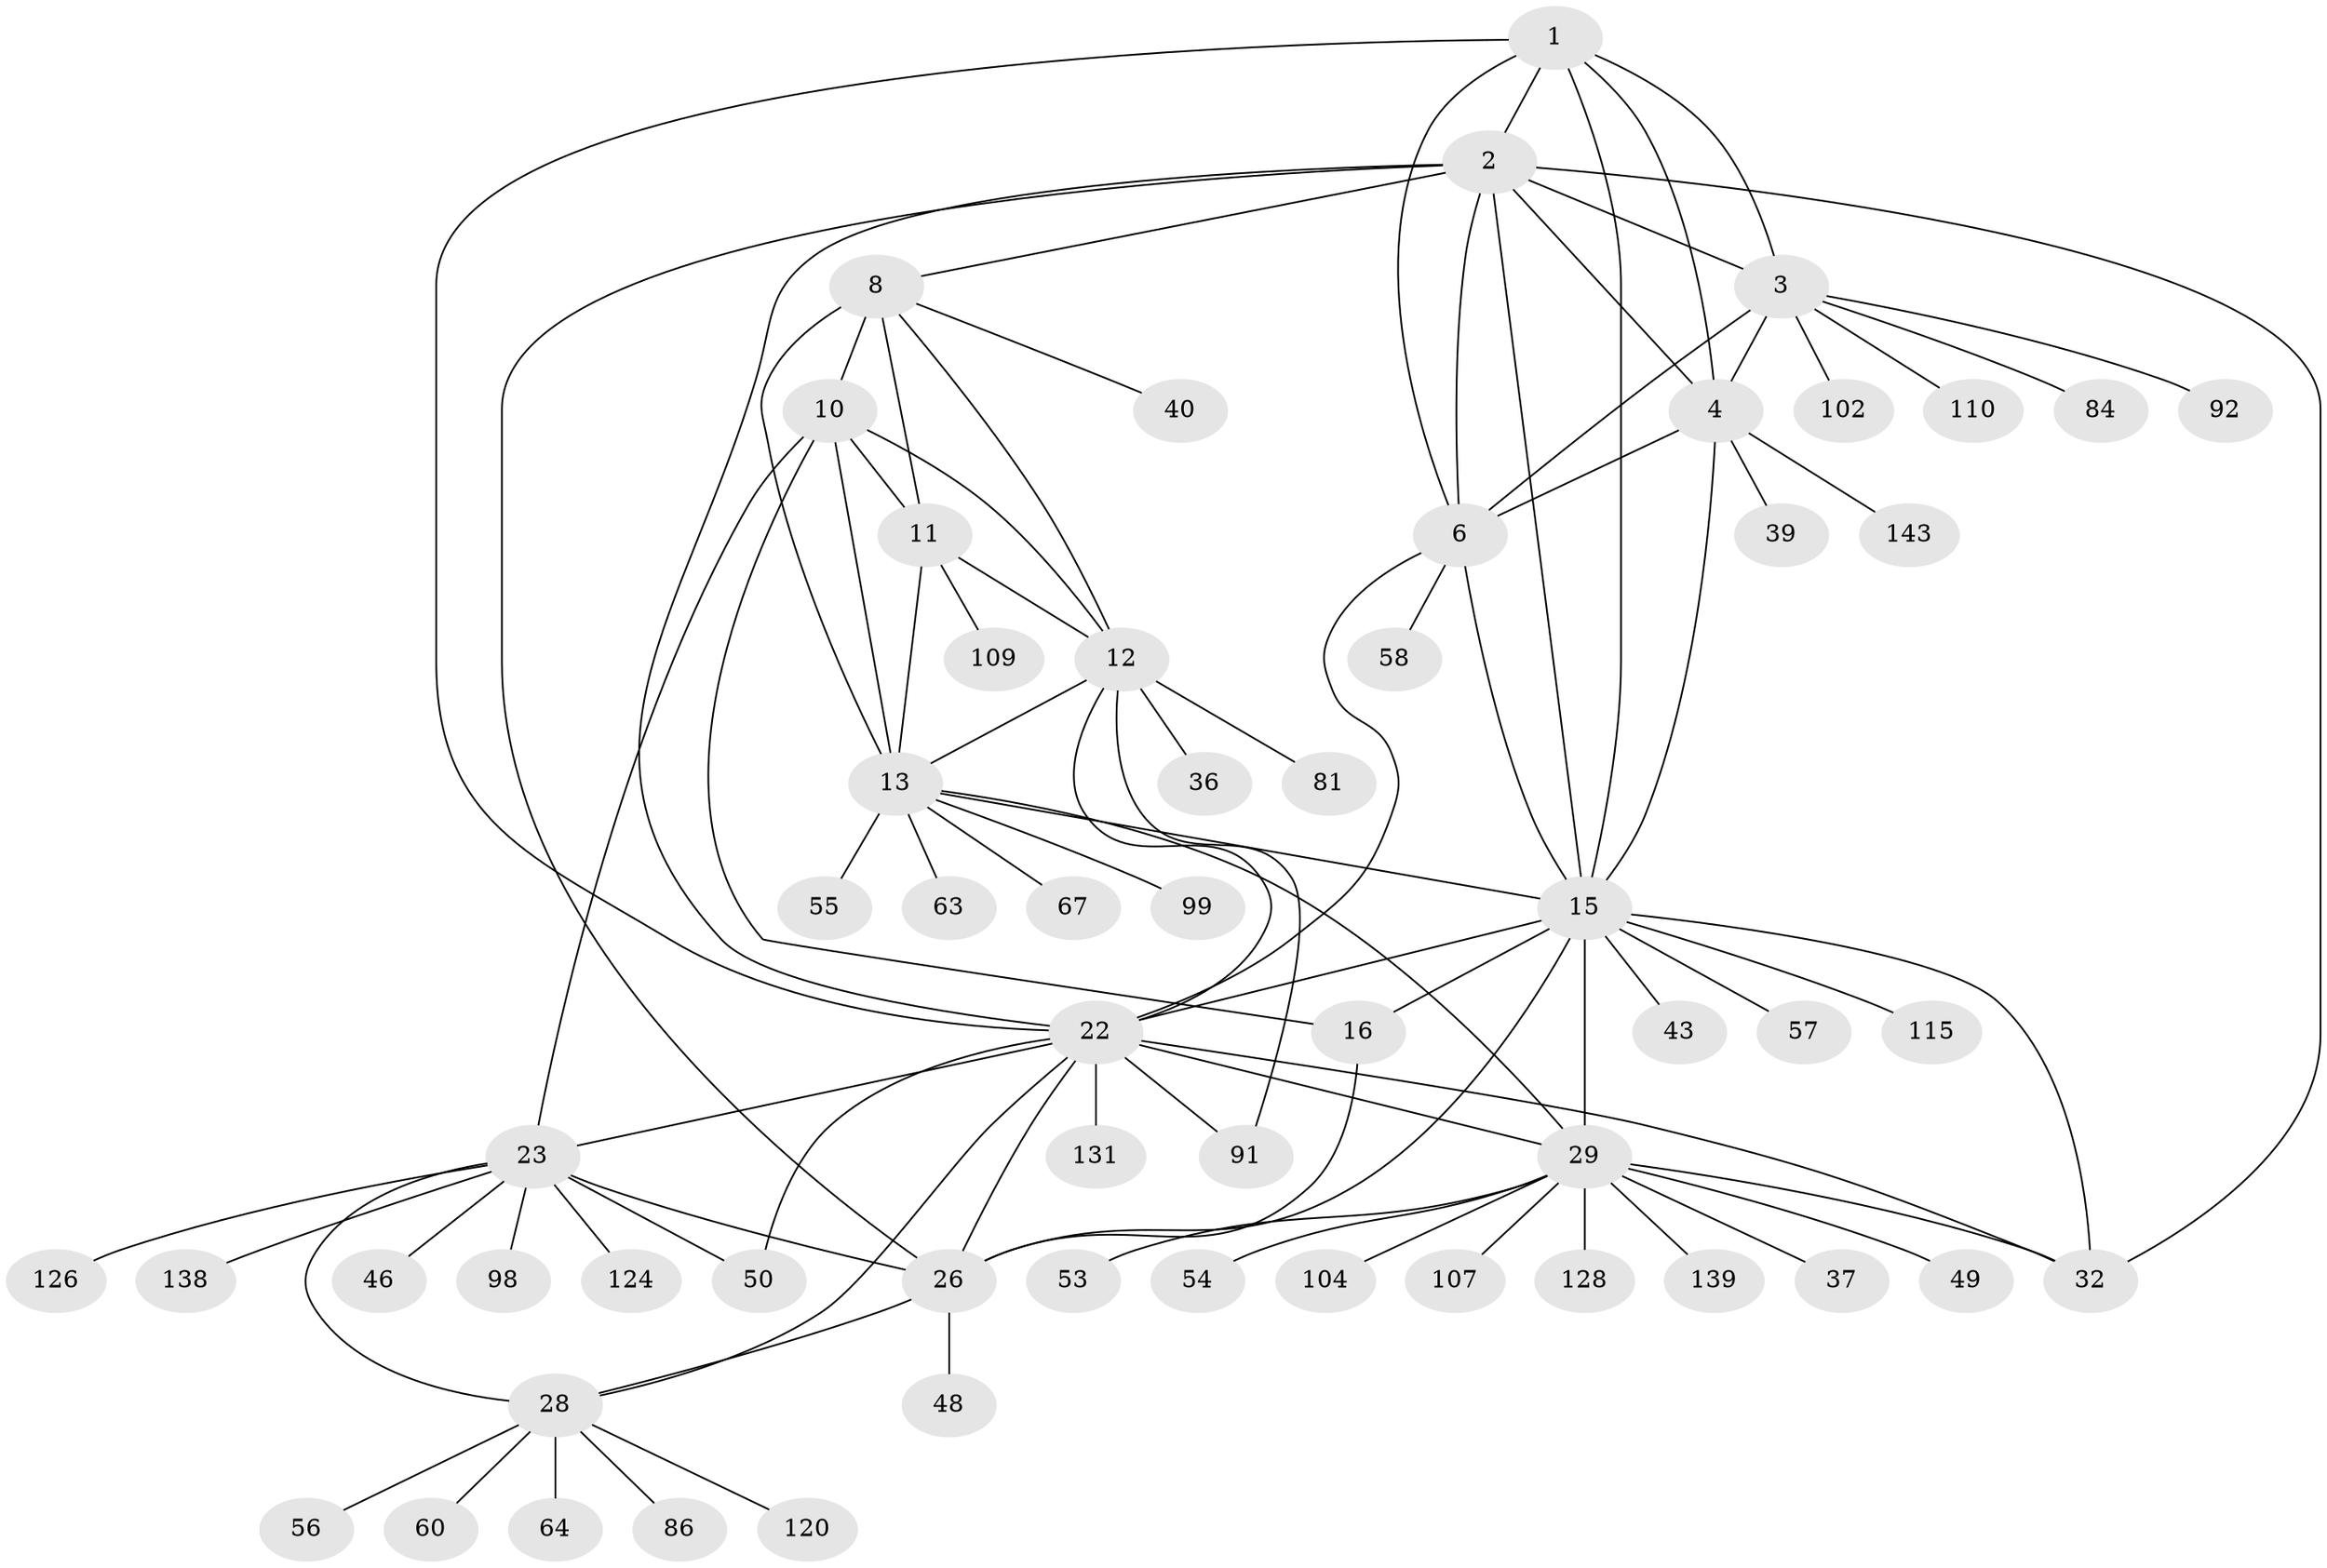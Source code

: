 // original degree distribution, {12: 0.0273972602739726, 13: 0.0273972602739726, 10: 0.02054794520547945, 8: 0.02054794520547945, 7: 0.0410958904109589, 9: 0.0547945205479452, 11: 0.0273972602739726, 6: 0.0136986301369863, 15: 0.00684931506849315, 1: 0.6027397260273972, 2: 0.13013698630136986, 3: 0.02054794520547945, 4: 0.00684931506849315}
// Generated by graph-tools (version 1.1) at 2025/19/03/04/25 18:19:35]
// undirected, 58 vertices, 92 edges
graph export_dot {
graph [start="1"]
  node [color=gray90,style=filled];
  1 [super="+73+38+93+94+119"];
  2 [super="+133+83"];
  3;
  4 [super="+5"];
  6 [super="+7"];
  8 [super="+69+89+9+82"];
  10;
  11;
  12 [super="+70+61"];
  13 [super="+14"];
  15 [super="+17+18+90+134+19"];
  16 [super="+79+132+144+76"];
  22 [super="+33+72+68"];
  23 [super="+135+25+24"];
  26 [super="+51+105+136+27+47+65"];
  28;
  29 [super="+30"];
  32 [super="+71+95+141"];
  36;
  37;
  39;
  40;
  43;
  46;
  48;
  49;
  50;
  53;
  54 [super="+77"];
  55;
  56;
  57;
  58;
  60;
  63;
  64;
  67 [super="+117"];
  81;
  84;
  86;
  91;
  92;
  98;
  99 [super="+122"];
  102;
  104;
  107 [super="+123"];
  109;
  110;
  115;
  120;
  124;
  126;
  128;
  131 [super="+137"];
  138;
  139;
  143;
  1 -- 2;
  1 -- 3;
  1 -- 4 [weight=2];
  1 -- 6 [weight=2];
  1 -- 15;
  1 -- 22;
  2 -- 3;
  2 -- 4 [weight=2];
  2 -- 6 [weight=2];
  2 -- 8;
  2 -- 22;
  2 -- 15;
  2 -- 26;
  2 -- 32;
  3 -- 4 [weight=2];
  3 -- 6 [weight=2];
  3 -- 84;
  3 -- 92;
  3 -- 102;
  3 -- 110;
  4 -- 6 [weight=4];
  4 -- 39;
  4 -- 143;
  4 -- 15;
  6 -- 22;
  6 -- 15;
  6 -- 58;
  8 -- 10 [weight=2];
  8 -- 11 [weight=2];
  8 -- 12 [weight=2];
  8 -- 13 [weight=4];
  8 -- 40;
  10 -- 11;
  10 -- 12;
  10 -- 13 [weight=2];
  10 -- 16;
  10 -- 23 [weight=2];
  11 -- 12;
  11 -- 13 [weight=2];
  11 -- 109;
  12 -- 13 [weight=2];
  12 -- 36;
  12 -- 81;
  12 -- 91;
  12 -- 22;
  13 -- 55;
  13 -- 63;
  13 -- 67;
  13 -- 99;
  13 -- 15;
  13 -- 29;
  15 -- 16 [weight=6];
  15 -- 57;
  15 -- 115;
  15 -- 32;
  15 -- 43;
  15 -- 22;
  15 -- 29 [weight=5];
  15 -- 26;
  16 -- 26;
  22 -- 23 [weight=3];
  22 -- 26 [weight=2];
  22 -- 28;
  22 -- 32;
  22 -- 131;
  22 -- 50;
  22 -- 91;
  22 -- 29 [weight=4];
  23 -- 26 [weight=6];
  23 -- 28 [weight=3];
  23 -- 98;
  23 -- 138;
  23 -- 46;
  23 -- 50;
  23 -- 124;
  23 -- 126;
  26 -- 28 [weight=2];
  26 -- 48;
  28 -- 56;
  28 -- 60;
  28 -- 64;
  28 -- 86;
  28 -- 120;
  29 -- 32 [weight=4];
  29 -- 49;
  29 -- 54;
  29 -- 104;
  29 -- 107;
  29 -- 128;
  29 -- 139;
  29 -- 53;
  29 -- 37;
}
